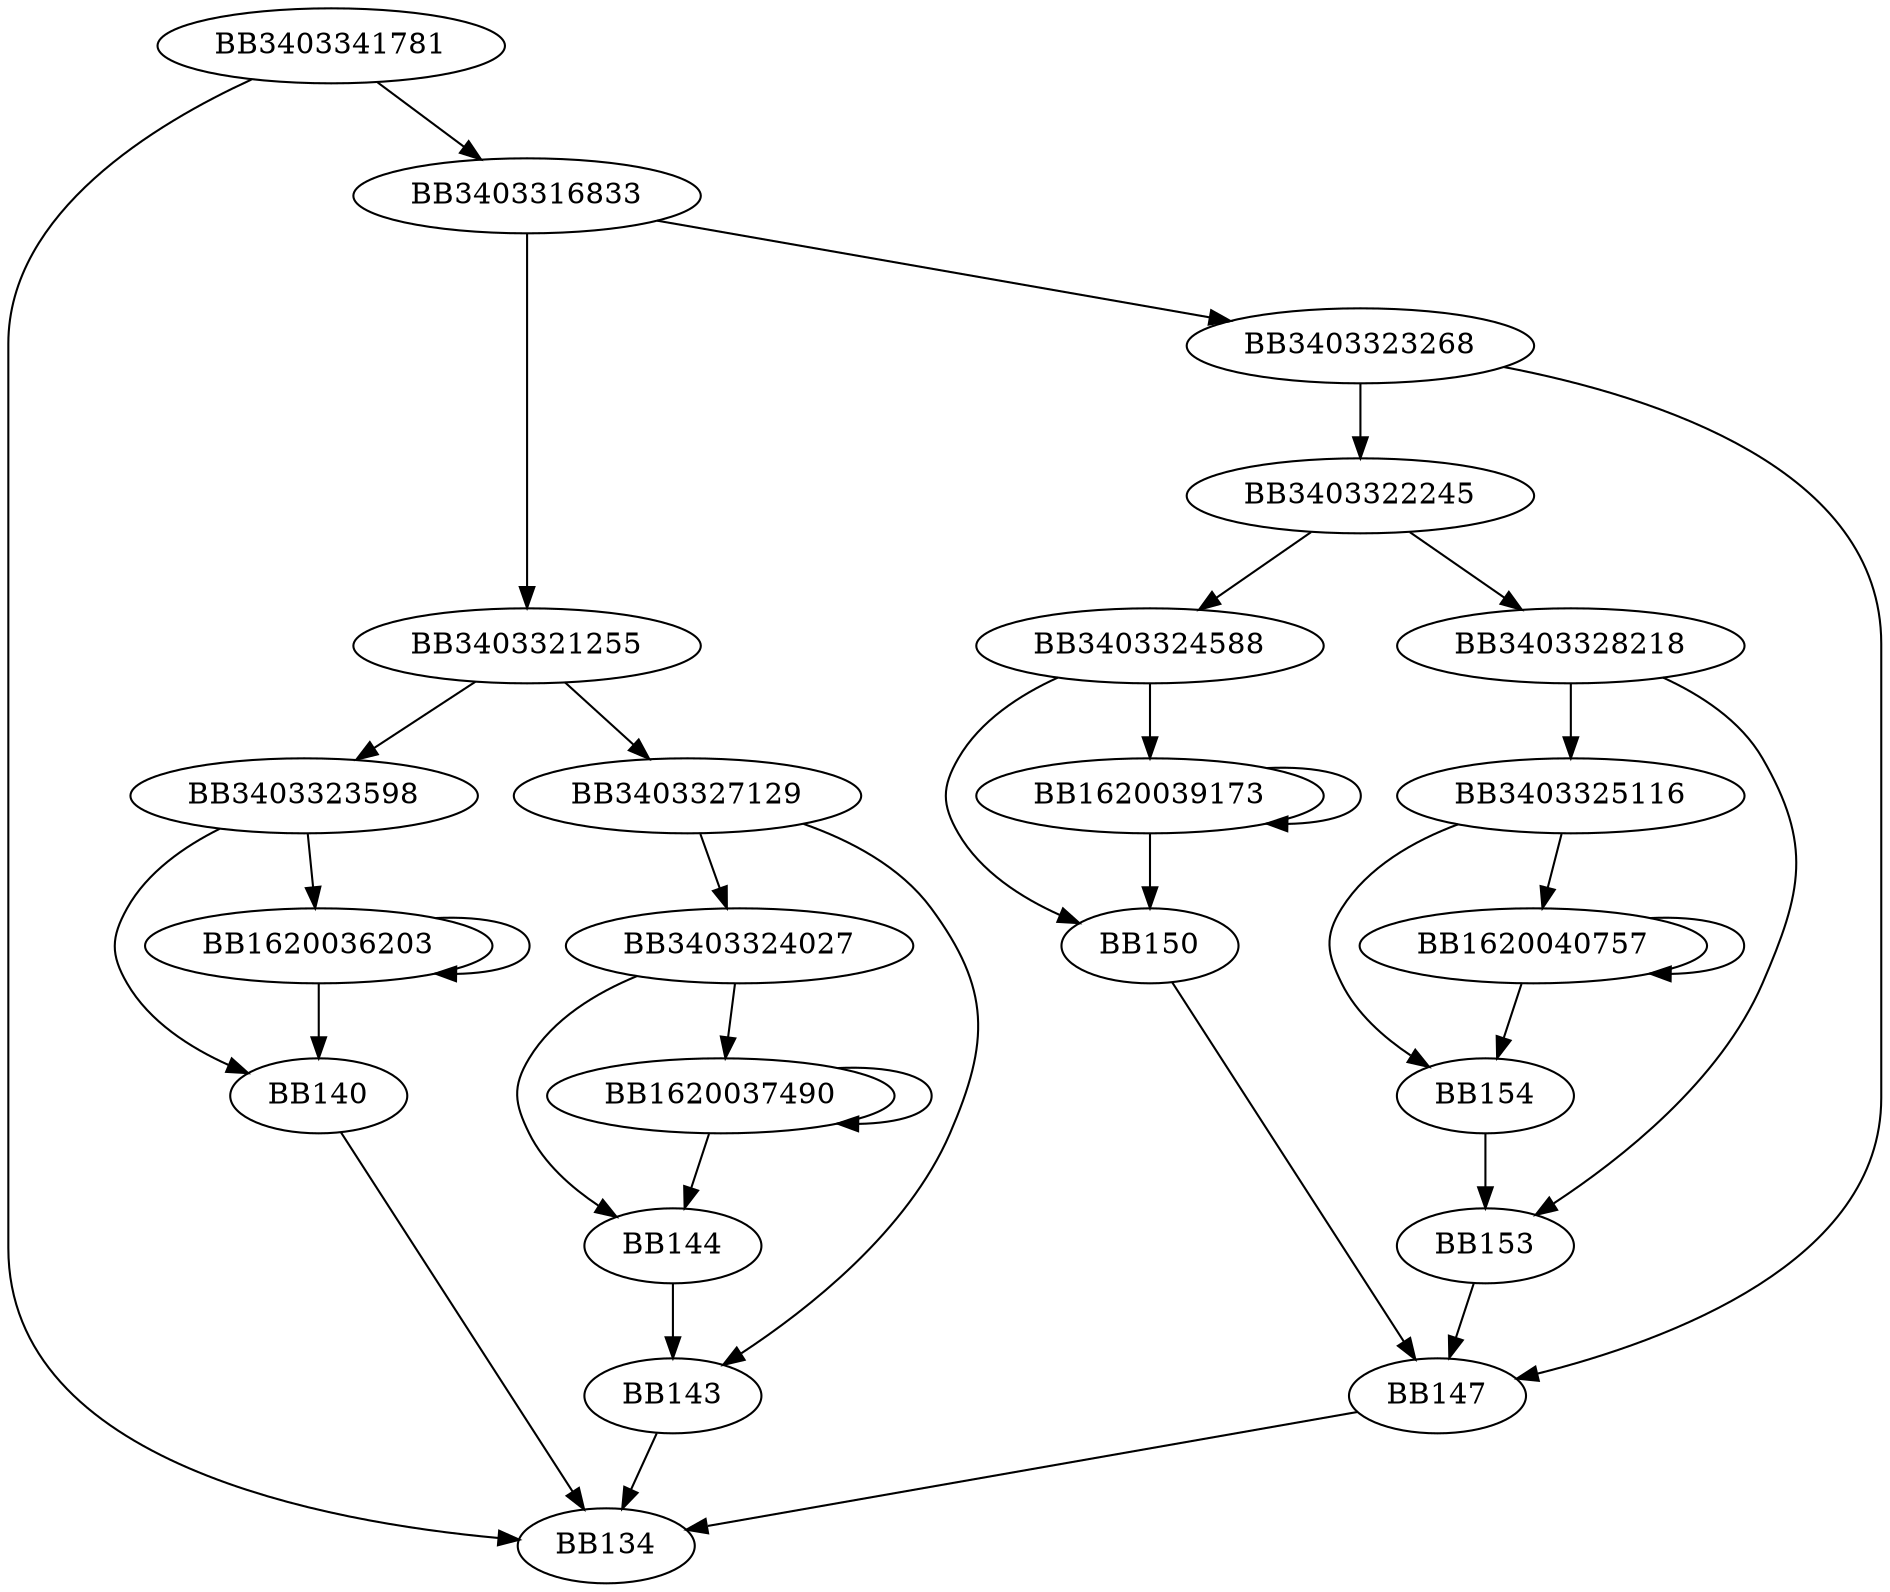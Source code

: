 digraph G{
	BB3403341781->BB134;
	BB3403341781->BB3403316833;
	BB3403316833->BB3403321255;
	BB3403316833->BB3403323268;
	BB3403321255->BB3403323598;
	BB3403321255->BB3403327129;
	BB3403323598->BB140;
	BB3403323598->BB1620036203;
	BB1620036203->BB140;
	BB1620036203->BB1620036203;
	BB140->BB134;
	BB3403327129->BB3403324027;
	BB3403327129->BB143;
	BB3403324027->BB144;
	BB3403324027->BB1620037490;
	BB1620037490->BB144;
	BB1620037490->BB1620037490;
	BB144->BB143;
	BB143->BB134;
	BB3403323268->BB3403322245;
	BB3403323268->BB147;
	BB3403322245->BB3403324588;
	BB3403322245->BB3403328218;
	BB3403324588->BB150;
	BB3403324588->BB1620039173;
	BB1620039173->BB150;
	BB1620039173->BB1620039173;
	BB150->BB147;
	BB3403328218->BB3403325116;
	BB3403328218->BB153;
	BB3403325116->BB154;
	BB3403325116->BB1620040757;
	BB1620040757->BB154;
	BB1620040757->BB1620040757;
	BB154->BB153;
	BB153->BB147;
	BB147->BB134;
}
